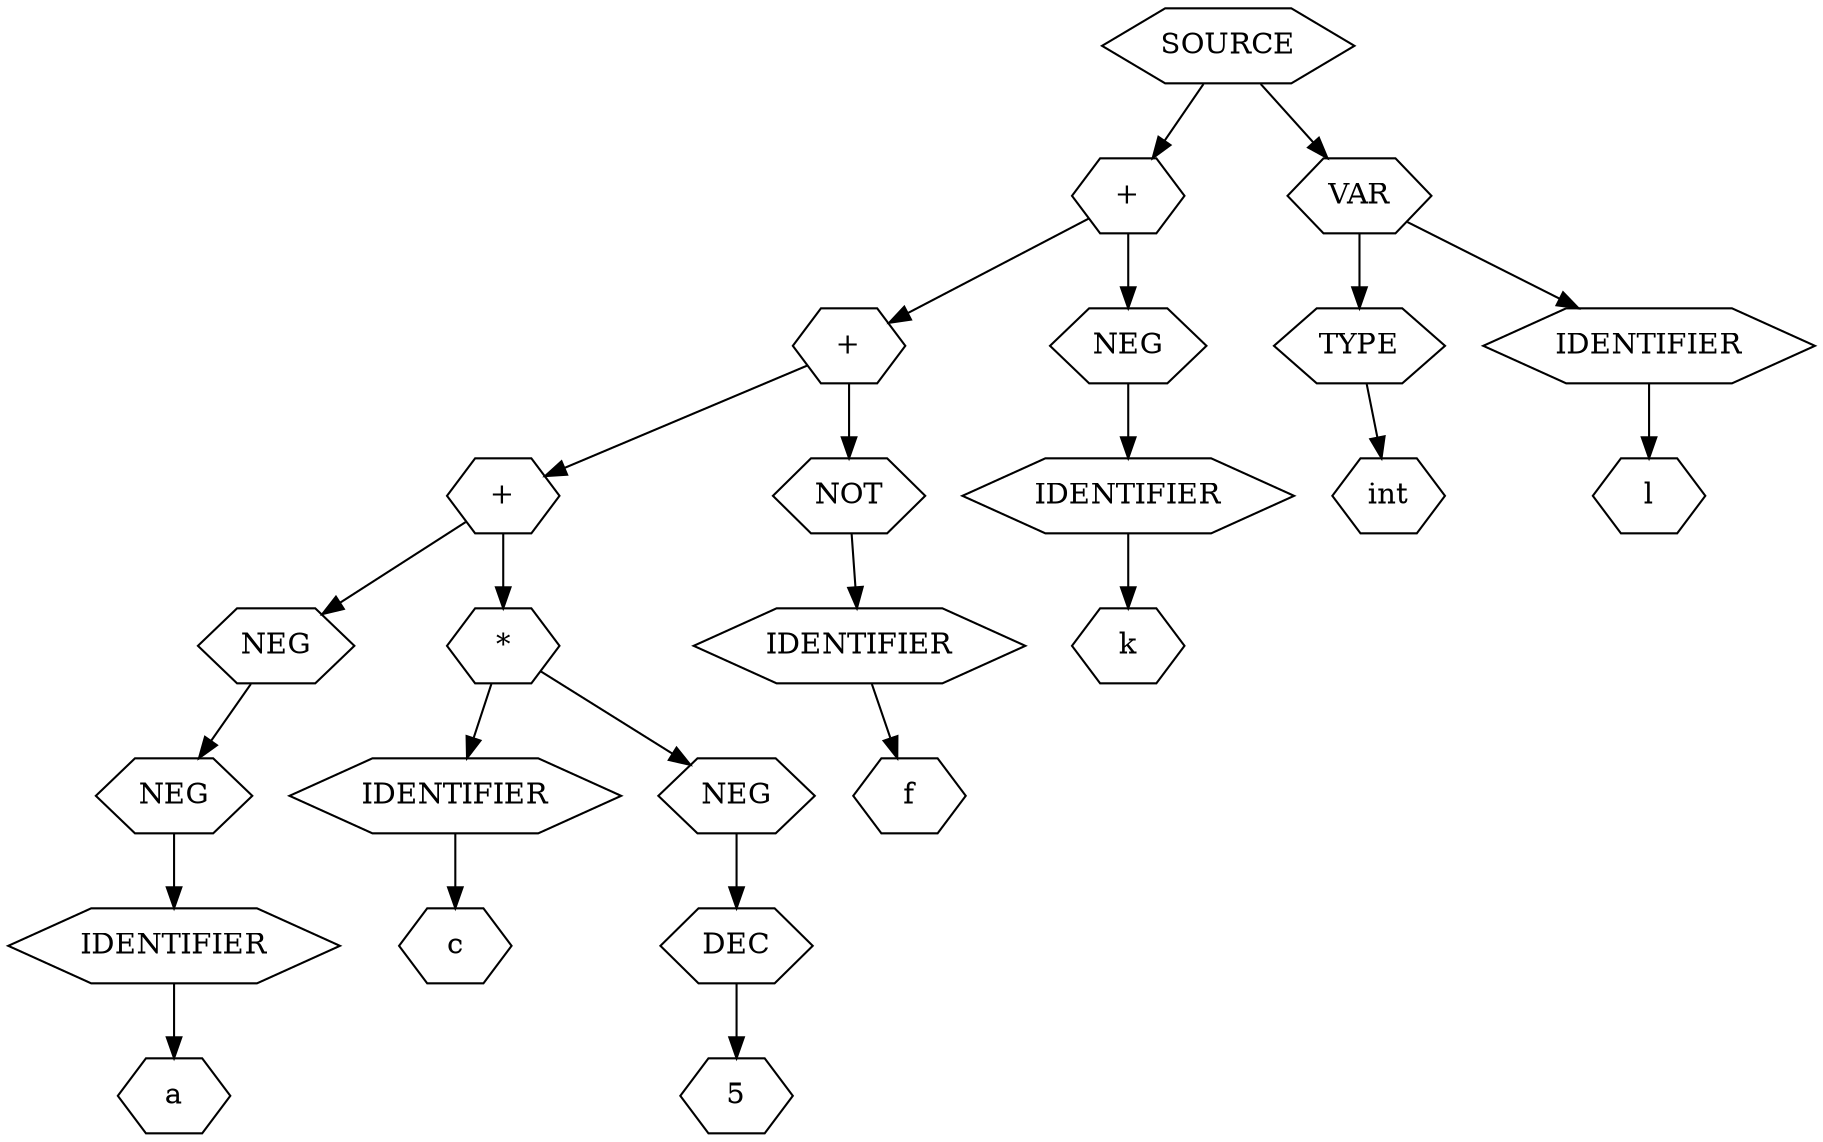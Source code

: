 digraph Tree {
    node [shape=hexagon];
    nodeSOURCE_0 [label="SOURCE"]
    nodeSOURCE_0 -> nodePLUS_1;
    nodePLUS_1 [label="+"]
    nodePLUS_1 -> nodePLUS_2;
    nodePLUS_2 [label="+"]
    nodePLUS_2 -> nodePLUS_3;
    nodePLUS_3 [label="+"]
    nodePLUS_3 -> nodeNEG_4;
    nodeNEG_4 [label="NEG"]
    nodeNEG_4 -> nodeNEG_5;
    nodeNEG_5 [label="NEG"]
    nodeNEG_5 -> nodeIDENTIFIER_6;
    nodeIDENTIFIER_6 [label="IDENTIFIER"]
    nodeIDENTIFIER_6 -> nodea_7;
    nodea_7 [label="a"]
    nodePLUS_3 -> nodeMUL_8;
    nodeMUL_8 [label="*"]
    nodeMUL_8 -> nodeIDENTIFIER_9;
    nodeIDENTIFIER_9 [label="IDENTIFIER"]
    nodeIDENTIFIER_9 -> nodec_10;
    nodec_10 [label="c"]
    nodeMUL_8 -> nodeNEG_11;
    nodeNEG_11 [label="NEG"]
    nodeNEG_11 -> nodeDEC_12;
    nodeDEC_12 [label="DEC"]
    nodeDEC_12 -> node5_13;
    node5_13 [label="5"]
    nodePLUS_2 -> nodeNOT_14;
    nodeNOT_14 [label="NOT"]
    nodeNOT_14 -> nodeIDENTIFIER_15;
    nodeIDENTIFIER_15 [label="IDENTIFIER"]
    nodeIDENTIFIER_15 -> nodef_16;
    nodef_16 [label="f"]
    nodePLUS_1 -> nodeNEG_17;
    nodeNEG_17 [label="NEG"]
    nodeNEG_17 -> nodeIDENTIFIER_18;
    nodeIDENTIFIER_18 [label="IDENTIFIER"]
    nodeIDENTIFIER_18 -> nodek_19;
    nodek_19 [label="k"]
    nodeSOURCE_0 -> nodeVAR_20;
    nodeVAR_20 [label="VAR"]
    nodeVAR_20 -> nodeTYPE_21;
    nodeTYPE_21 [label="TYPE"]
    nodeTYPE_21 -> nodeint_22;
    nodeint_22 [label="int"]
    nodeVAR_20 -> nodeIDENTIFIER_23;
    nodeIDENTIFIER_23 [label="IDENTIFIER"]
    nodeIDENTIFIER_23 -> nodel_24;
    nodel_24 [label="l"]
}
